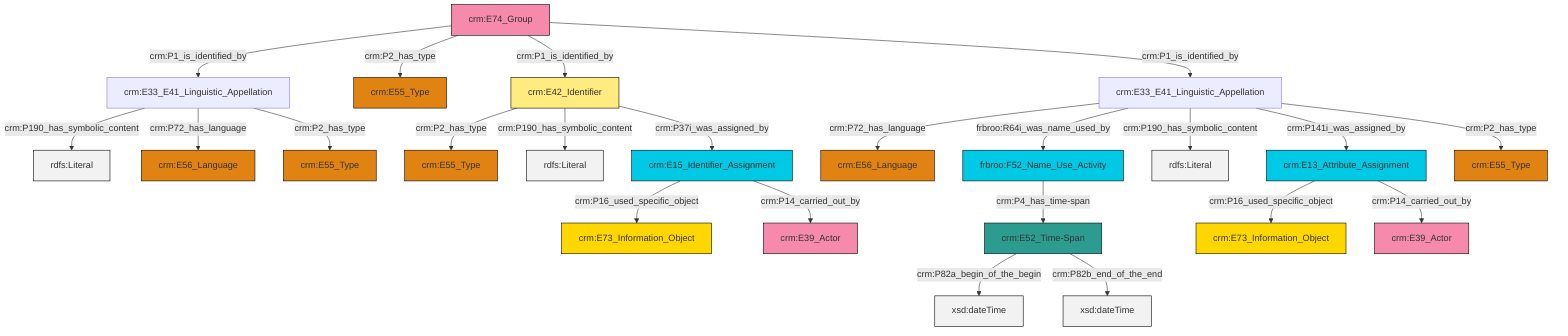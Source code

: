 graph TD
classDef Literal fill:#f2f2f2,stroke:#000000;
classDef CRM_Entity fill:#FFFFFF,stroke:#000000;
classDef Temporal_Entity fill:#00C9E6, stroke:#000000;
classDef Type fill:#E18312, stroke:#000000;
classDef Time-Span fill:#2C9C91, stroke:#000000;
classDef Appellation fill:#FFEB7F, stroke:#000000;
classDef Place fill:#008836, stroke:#000000;
classDef Persistent_Item fill:#B266B2, stroke:#000000;
classDef Conceptual_Object fill:#FFD700, stroke:#000000;
classDef Physical_Thing fill:#D2B48C, stroke:#000000;
classDef Actor fill:#f58aad, stroke:#000000;
classDef PC_Classes fill:#4ce600, stroke:#000000;
classDef Multi fill:#cccccc,stroke:#000000;

0["crm:E33_E41_Linguistic_Appellation"]:::Default -->|crm:P72_has_language| 1["crm:E56_Language"]:::Type
2["crm:E13_Attribute_Assignment"]:::Temporal_Entity -->|crm:P16_used_specific_object| 3["crm:E73_Information_Object"]:::Conceptual_Object
0["crm:E33_E41_Linguistic_Appellation"]:::Default -->|frbroo:R64i_was_name_used_by| 4["frbroo:F52_Name_Use_Activity"]:::Temporal_Entity
0["crm:E33_E41_Linguistic_Appellation"]:::Default -->|crm:P190_has_symbolic_content| 6[rdfs:Literal]:::Literal
11["crm:E33_E41_Linguistic_Appellation"]:::Default -->|crm:P190_has_symbolic_content| 12[rdfs:Literal]:::Literal
7["crm:E74_Group"]:::Actor -->|crm:P1_is_identified_by| 11["crm:E33_E41_Linguistic_Appellation"]:::Default
7["crm:E74_Group"]:::Actor -->|crm:P2_has_type| 13["crm:E55_Type"]:::Type
2["crm:E13_Attribute_Assignment"]:::Temporal_Entity -->|crm:P14_carried_out_by| 18["crm:E39_Actor"]:::Actor
25["crm:E42_Identifier"]:::Appellation -->|crm:P2_has_type| 9["crm:E55_Type"]:::Type
11["crm:E33_E41_Linguistic_Appellation"]:::Default -->|crm:P72_has_language| 26["crm:E56_Language"]:::Type
7["crm:E74_Group"]:::Actor -->|crm:P1_is_identified_by| 25["crm:E42_Identifier"]:::Appellation
25["crm:E42_Identifier"]:::Appellation -->|crm:P190_has_symbolic_content| 32[rdfs:Literal]:::Literal
25["crm:E42_Identifier"]:::Appellation -->|crm:P37i_was_assigned_by| 16["crm:E15_Identifier_Assignment"]:::Temporal_Entity
35["crm:E52_Time-Span"]:::Time-Span -->|crm:P82a_begin_of_the_begin| 36[xsd:dateTime]:::Literal
0["crm:E33_E41_Linguistic_Appellation"]:::Default -->|crm:P141i_was_assigned_by| 2["crm:E13_Attribute_Assignment"]:::Temporal_Entity
7["crm:E74_Group"]:::Actor -->|crm:P1_is_identified_by| 0["crm:E33_E41_Linguistic_Appellation"]:::Default
16["crm:E15_Identifier_Assignment"]:::Temporal_Entity -->|crm:P16_used_specific_object| 20["crm:E73_Information_Object"]:::Conceptual_Object
11["crm:E33_E41_Linguistic_Appellation"]:::Default -->|crm:P2_has_type| 23["crm:E55_Type"]:::Type
16["crm:E15_Identifier_Assignment"]:::Temporal_Entity -->|crm:P14_carried_out_by| 27["crm:E39_Actor"]:::Actor
0["crm:E33_E41_Linguistic_Appellation"]:::Default -->|crm:P2_has_type| 14["crm:E55_Type"]:::Type
4["frbroo:F52_Name_Use_Activity"]:::Temporal_Entity -->|crm:P4_has_time-span| 35["crm:E52_Time-Span"]:::Time-Span
35["crm:E52_Time-Span"]:::Time-Span -->|crm:P82b_end_of_the_end| 41[xsd:dateTime]:::Literal